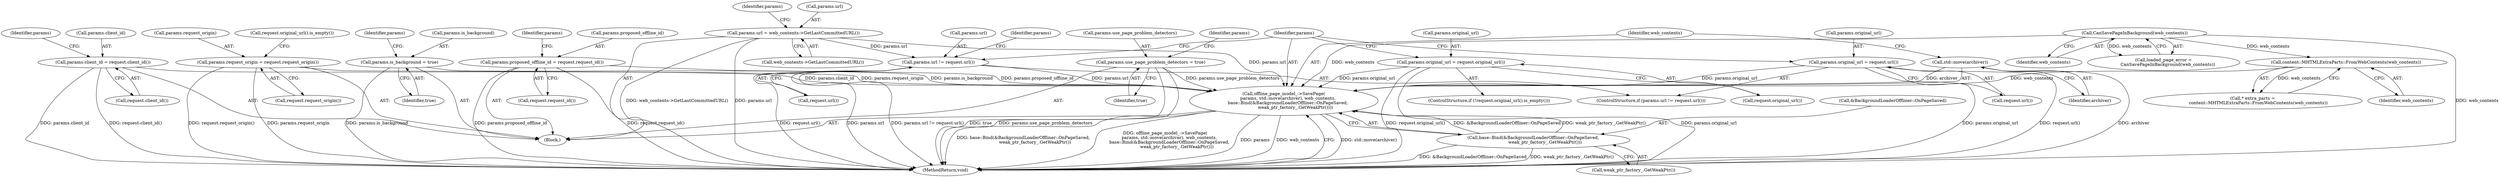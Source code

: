digraph "0_Chrome_35eb28748d45b87695a69eceffaff73a0be476af_1@pointer" {
"1000313" [label="(Call,offline_page_model_->SavePage(\n      params, std::move(archiver), web_contents,\n      base::Bind(&BackgroundLoaderOffliner::OnPageSaved,\n                 weak_ptr_factory_.GetWeakPtr())))"];
"1000308" [label="(Call,params.original_url = request.url())"];
"1000283" [label="(Call,params.use_page_problem_detectors = true)"];
"1000303" [label="(Call,params.url != request.url())"];
"1000263" [label="(Call,params.url = web_contents->GetLastCommittedURL())"];
"1000268" [label="(Call,params.client_id = request.client_id())"];
"1000288" [label="(Call,params.request_origin = request.request_origin())"];
"1000296" [label="(Call,params.original_url = request.original_url())"];
"1000278" [label="(Call,params.is_background = true)"];
"1000273" [label="(Call,params.proposed_offline_id = request.request_id())"];
"1000315" [label="(Call,std::move(archiver))"];
"1000247" [label="(Call,content::MHTMLExtraParts::FromWebContents(web_contents))"];
"1000156" [label="(Call,CanSavePageInBackground(web_contents))"];
"1000318" [label="(Call,base::Bind(&BackgroundLoaderOffliner::OnPageSaved,\n                 weak_ptr_factory_.GetWeakPtr()))"];
"1000283" [label="(Call,params.use_page_problem_detectors = true)"];
"1000318" [label="(Call,base::Bind(&BackgroundLoaderOffliner::OnPageSaved,\n                 weak_ptr_factory_.GetWeakPtr()))"];
"1000322" [label="(MethodReturn,void)"];
"1000157" [label="(Identifier,web_contents)"];
"1000277" [label="(Call,request.request_id())"];
"1000313" [label="(Call,offline_page_model_->SavePage(\n      params, std::move(archiver), web_contents,\n      base::Bind(&BackgroundLoaderOffliner::OnPageSaved,\n                 weak_ptr_factory_.GetWeakPtr())))"];
"1000282" [label="(Identifier,true)"];
"1000296" [label="(Call,params.original_url = request.original_url())"];
"1000317" [label="(Identifier,web_contents)"];
"1000290" [label="(Identifier,params)"];
"1000319" [label="(Call,&BackgroundLoaderOffliner::OnPageSaved)"];
"1000292" [label="(Call,request.request_origin())"];
"1000270" [label="(Identifier,params)"];
"1000274" [label="(Call,params.proposed_offline_id)"];
"1000268" [label="(Call,params.client_id = request.client_id())"];
"1000310" [label="(Identifier,params)"];
"1000279" [label="(Call,params.is_background)"];
"1000245" [label="(Call,* extra_parts =\n        content::MHTMLExtraParts::FromWebContents(web_contents))"];
"1000303" [label="(Call,params.url != request.url())"];
"1000314" [label="(Identifier,params)"];
"1000248" [label="(Identifier,web_contents)"];
"1000308" [label="(Call,params.original_url = request.url())"];
"1000101" [label="(Block,)"];
"1000263" [label="(Call,params.url = web_contents->GetLastCommittedURL())"];
"1000304" [label="(Call,params.url)"];
"1000156" [label="(Call,CanSavePageInBackground(web_contents))"];
"1000284" [label="(Call,params.use_page_problem_detectors)"];
"1000280" [label="(Identifier,params)"];
"1000269" [label="(Call,params.client_id)"];
"1000273" [label="(Call,params.proposed_offline_id = request.request_id())"];
"1000307" [label="(Call,request.url())"];
"1000312" [label="(Call,request.url())"];
"1000315" [label="(Call,std::move(archiver))"];
"1000264" [label="(Call,params.url)"];
"1000321" [label="(Call,weak_ptr_factory_.GetWeakPtr())"];
"1000267" [label="(Call,web_contents->GetLastCommittedURL())"];
"1000275" [label="(Identifier,params)"];
"1000285" [label="(Identifier,params)"];
"1000154" [label="(Call,loaded_page_error =\n      CanSavePageInBackground(web_contents))"];
"1000302" [label="(ControlStructure,if (params.url != request.url()))"];
"1000297" [label="(Call,params.original_url)"];
"1000272" [label="(Call,request.client_id())"];
"1000316" [label="(Identifier,archiver)"];
"1000309" [label="(Call,params.original_url)"];
"1000287" [label="(Identifier,true)"];
"1000295" [label="(Call,request.original_url().is_empty())"];
"1000293" [label="(ControlStructure,if (!request.original_url().is_empty()))"];
"1000300" [label="(Call,request.original_url())"];
"1000247" [label="(Call,content::MHTMLExtraParts::FromWebContents(web_contents))"];
"1000278" [label="(Call,params.is_background = true)"];
"1000288" [label="(Call,params.request_origin = request.request_origin())"];
"1000289" [label="(Call,params.request_origin)"];
"1000313" -> "1000101"  [label="AST: "];
"1000313" -> "1000318"  [label="CFG: "];
"1000314" -> "1000313"  [label="AST: "];
"1000315" -> "1000313"  [label="AST: "];
"1000317" -> "1000313"  [label="AST: "];
"1000318" -> "1000313"  [label="AST: "];
"1000322" -> "1000313"  [label="CFG: "];
"1000313" -> "1000322"  [label="DDG: std::move(archiver)"];
"1000313" -> "1000322"  [label="DDG: base::Bind(&BackgroundLoaderOffliner::OnPageSaved,\n                 weak_ptr_factory_.GetWeakPtr())"];
"1000313" -> "1000322"  [label="DDG: offline_page_model_->SavePage(\n      params, std::move(archiver), web_contents,\n      base::Bind(&BackgroundLoaderOffliner::OnPageSaved,\n                 weak_ptr_factory_.GetWeakPtr()))"];
"1000313" -> "1000322"  [label="DDG: params"];
"1000313" -> "1000322"  [label="DDG: web_contents"];
"1000308" -> "1000313"  [label="DDG: params.original_url"];
"1000283" -> "1000313"  [label="DDG: params.use_page_problem_detectors"];
"1000303" -> "1000313"  [label="DDG: params.url"];
"1000268" -> "1000313"  [label="DDG: params.client_id"];
"1000288" -> "1000313"  [label="DDG: params.request_origin"];
"1000296" -> "1000313"  [label="DDG: params.original_url"];
"1000278" -> "1000313"  [label="DDG: params.is_background"];
"1000263" -> "1000313"  [label="DDG: params.url"];
"1000273" -> "1000313"  [label="DDG: params.proposed_offline_id"];
"1000315" -> "1000313"  [label="DDG: archiver"];
"1000247" -> "1000313"  [label="DDG: web_contents"];
"1000156" -> "1000313"  [label="DDG: web_contents"];
"1000318" -> "1000313"  [label="DDG: &BackgroundLoaderOffliner::OnPageSaved"];
"1000318" -> "1000313"  [label="DDG: weak_ptr_factory_.GetWeakPtr()"];
"1000308" -> "1000302"  [label="AST: "];
"1000308" -> "1000312"  [label="CFG: "];
"1000309" -> "1000308"  [label="AST: "];
"1000312" -> "1000308"  [label="AST: "];
"1000314" -> "1000308"  [label="CFG: "];
"1000308" -> "1000322"  [label="DDG: params.original_url"];
"1000308" -> "1000322"  [label="DDG: request.url()"];
"1000283" -> "1000101"  [label="AST: "];
"1000283" -> "1000287"  [label="CFG: "];
"1000284" -> "1000283"  [label="AST: "];
"1000287" -> "1000283"  [label="AST: "];
"1000290" -> "1000283"  [label="CFG: "];
"1000283" -> "1000322"  [label="DDG: params.use_page_problem_detectors"];
"1000283" -> "1000322"  [label="DDG: true"];
"1000303" -> "1000302"  [label="AST: "];
"1000303" -> "1000307"  [label="CFG: "];
"1000304" -> "1000303"  [label="AST: "];
"1000307" -> "1000303"  [label="AST: "];
"1000310" -> "1000303"  [label="CFG: "];
"1000314" -> "1000303"  [label="CFG: "];
"1000303" -> "1000322"  [label="DDG: request.url()"];
"1000303" -> "1000322"  [label="DDG: params.url"];
"1000303" -> "1000322"  [label="DDG: params.url != request.url()"];
"1000263" -> "1000303"  [label="DDG: params.url"];
"1000263" -> "1000101"  [label="AST: "];
"1000263" -> "1000267"  [label="CFG: "];
"1000264" -> "1000263"  [label="AST: "];
"1000267" -> "1000263"  [label="AST: "];
"1000270" -> "1000263"  [label="CFG: "];
"1000263" -> "1000322"  [label="DDG: web_contents->GetLastCommittedURL()"];
"1000263" -> "1000322"  [label="DDG: params.url"];
"1000268" -> "1000101"  [label="AST: "];
"1000268" -> "1000272"  [label="CFG: "];
"1000269" -> "1000268"  [label="AST: "];
"1000272" -> "1000268"  [label="AST: "];
"1000275" -> "1000268"  [label="CFG: "];
"1000268" -> "1000322"  [label="DDG: params.client_id"];
"1000268" -> "1000322"  [label="DDG: request.client_id()"];
"1000288" -> "1000101"  [label="AST: "];
"1000288" -> "1000292"  [label="CFG: "];
"1000289" -> "1000288"  [label="AST: "];
"1000292" -> "1000288"  [label="AST: "];
"1000295" -> "1000288"  [label="CFG: "];
"1000288" -> "1000322"  [label="DDG: request.request_origin()"];
"1000288" -> "1000322"  [label="DDG: params.request_origin"];
"1000296" -> "1000293"  [label="AST: "];
"1000296" -> "1000300"  [label="CFG: "];
"1000297" -> "1000296"  [label="AST: "];
"1000300" -> "1000296"  [label="AST: "];
"1000314" -> "1000296"  [label="CFG: "];
"1000296" -> "1000322"  [label="DDG: request.original_url()"];
"1000296" -> "1000322"  [label="DDG: params.original_url"];
"1000278" -> "1000101"  [label="AST: "];
"1000278" -> "1000282"  [label="CFG: "];
"1000279" -> "1000278"  [label="AST: "];
"1000282" -> "1000278"  [label="AST: "];
"1000285" -> "1000278"  [label="CFG: "];
"1000278" -> "1000322"  [label="DDG: params.is_background"];
"1000273" -> "1000101"  [label="AST: "];
"1000273" -> "1000277"  [label="CFG: "];
"1000274" -> "1000273"  [label="AST: "];
"1000277" -> "1000273"  [label="AST: "];
"1000280" -> "1000273"  [label="CFG: "];
"1000273" -> "1000322"  [label="DDG: params.proposed_offline_id"];
"1000273" -> "1000322"  [label="DDG: request.request_id()"];
"1000315" -> "1000316"  [label="CFG: "];
"1000316" -> "1000315"  [label="AST: "];
"1000317" -> "1000315"  [label="CFG: "];
"1000315" -> "1000322"  [label="DDG: archiver"];
"1000247" -> "1000245"  [label="AST: "];
"1000247" -> "1000248"  [label="CFG: "];
"1000248" -> "1000247"  [label="AST: "];
"1000245" -> "1000247"  [label="CFG: "];
"1000247" -> "1000245"  [label="DDG: web_contents"];
"1000156" -> "1000247"  [label="DDG: web_contents"];
"1000156" -> "1000154"  [label="AST: "];
"1000156" -> "1000157"  [label="CFG: "];
"1000157" -> "1000156"  [label="AST: "];
"1000154" -> "1000156"  [label="CFG: "];
"1000156" -> "1000322"  [label="DDG: web_contents"];
"1000156" -> "1000154"  [label="DDG: web_contents"];
"1000318" -> "1000321"  [label="CFG: "];
"1000319" -> "1000318"  [label="AST: "];
"1000321" -> "1000318"  [label="AST: "];
"1000318" -> "1000322"  [label="DDG: &BackgroundLoaderOffliner::OnPageSaved"];
"1000318" -> "1000322"  [label="DDG: weak_ptr_factory_.GetWeakPtr()"];
}
